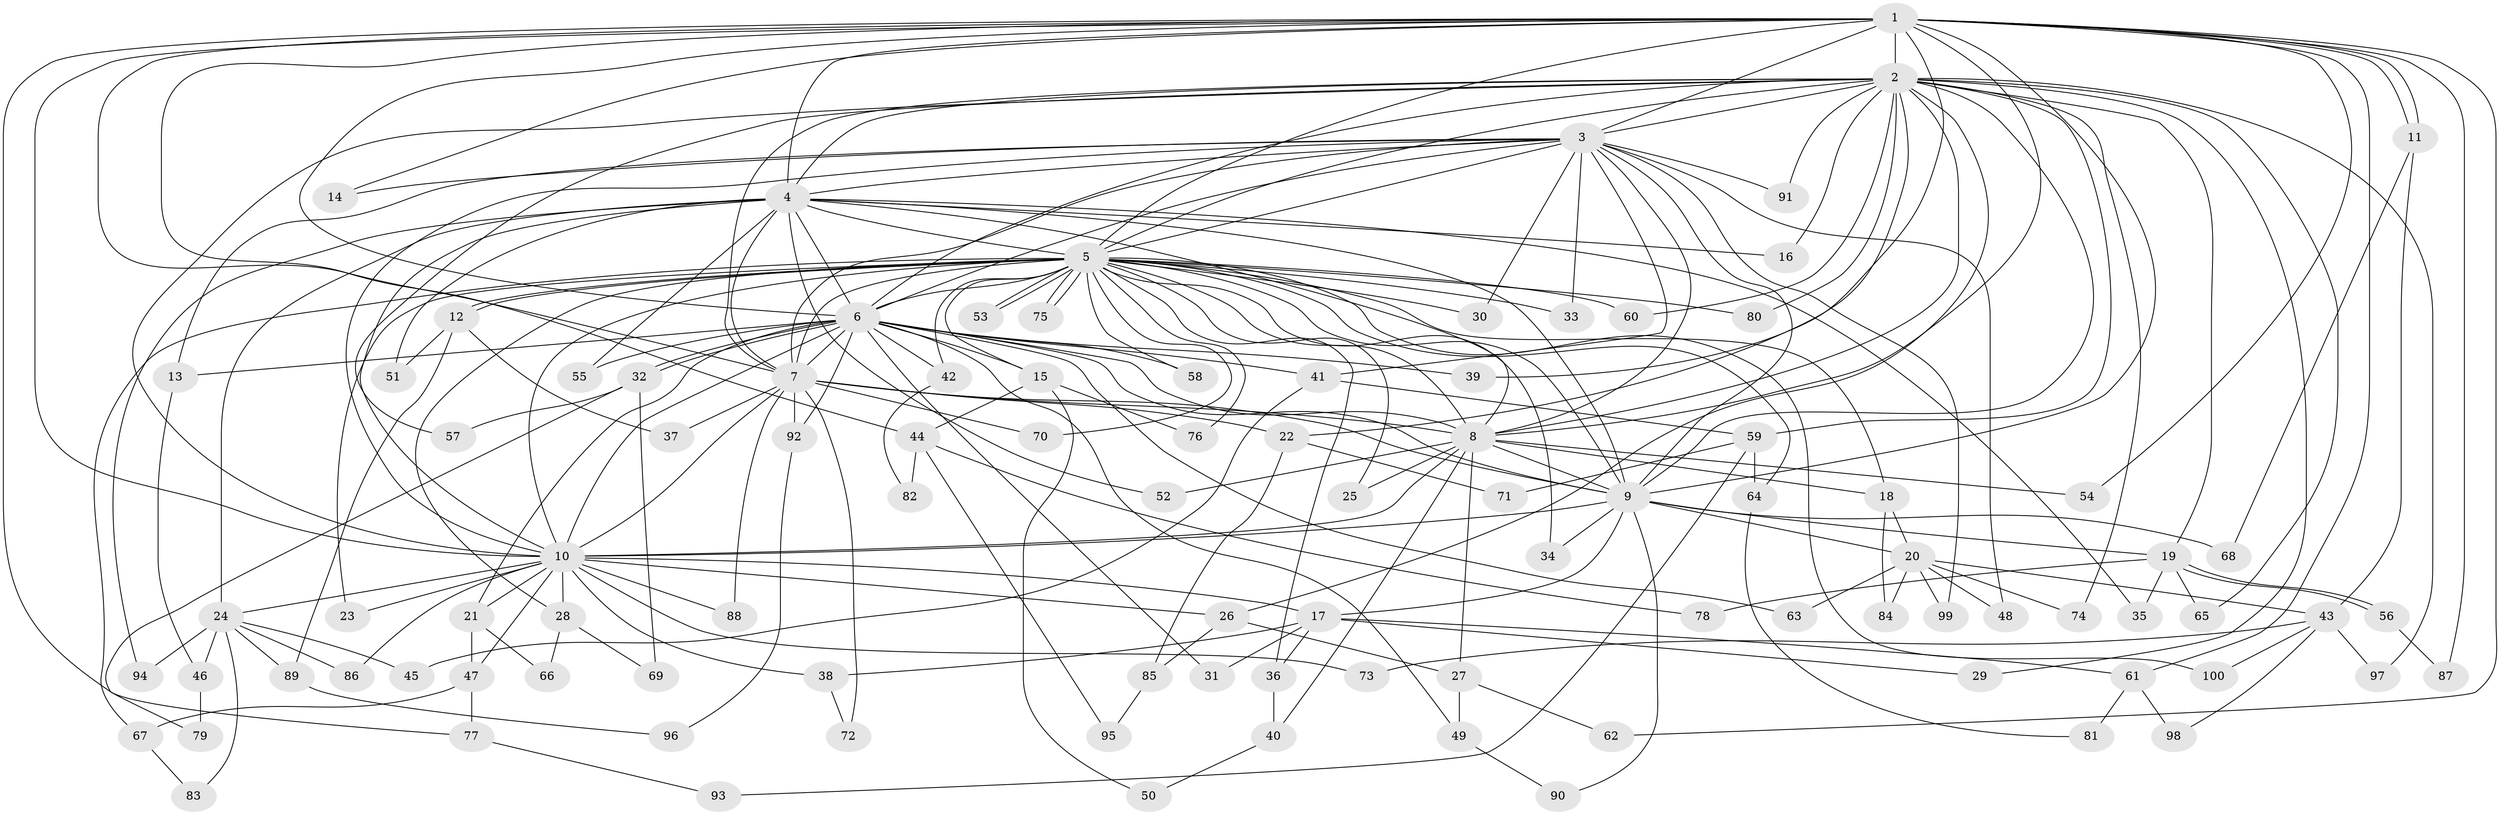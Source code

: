 // Generated by graph-tools (version 1.1) at 2025/38/02/21/25 10:38:52]
// undirected, 100 vertices, 225 edges
graph export_dot {
graph [start="1"]
  node [color=gray90,style=filled];
  1;
  2;
  3;
  4;
  5;
  6;
  7;
  8;
  9;
  10;
  11;
  12;
  13;
  14;
  15;
  16;
  17;
  18;
  19;
  20;
  21;
  22;
  23;
  24;
  25;
  26;
  27;
  28;
  29;
  30;
  31;
  32;
  33;
  34;
  35;
  36;
  37;
  38;
  39;
  40;
  41;
  42;
  43;
  44;
  45;
  46;
  47;
  48;
  49;
  50;
  51;
  52;
  53;
  54;
  55;
  56;
  57;
  58;
  59;
  60;
  61;
  62;
  63;
  64;
  65;
  66;
  67;
  68;
  69;
  70;
  71;
  72;
  73;
  74;
  75;
  76;
  77;
  78;
  79;
  80;
  81;
  82;
  83;
  84;
  85;
  86;
  87;
  88;
  89;
  90;
  91;
  92;
  93;
  94;
  95;
  96;
  97;
  98;
  99;
  100;
  1 -- 2;
  1 -- 3;
  1 -- 4;
  1 -- 5;
  1 -- 6;
  1 -- 7;
  1 -- 8;
  1 -- 9;
  1 -- 10;
  1 -- 11;
  1 -- 11;
  1 -- 14;
  1 -- 39;
  1 -- 44;
  1 -- 54;
  1 -- 61;
  1 -- 62;
  1 -- 77;
  1 -- 87;
  2 -- 3;
  2 -- 4;
  2 -- 5;
  2 -- 6;
  2 -- 7;
  2 -- 8;
  2 -- 9;
  2 -- 10;
  2 -- 16;
  2 -- 19;
  2 -- 22;
  2 -- 26;
  2 -- 29;
  2 -- 57;
  2 -- 59;
  2 -- 60;
  2 -- 65;
  2 -- 74;
  2 -- 80;
  2 -- 91;
  2 -- 97;
  3 -- 4;
  3 -- 5;
  3 -- 6;
  3 -- 7;
  3 -- 8;
  3 -- 9;
  3 -- 10;
  3 -- 13;
  3 -- 14;
  3 -- 30;
  3 -- 33;
  3 -- 41;
  3 -- 48;
  3 -- 91;
  3 -- 99;
  4 -- 5;
  4 -- 6;
  4 -- 7;
  4 -- 8;
  4 -- 9;
  4 -- 10;
  4 -- 16;
  4 -- 24;
  4 -- 35;
  4 -- 51;
  4 -- 52;
  4 -- 55;
  4 -- 94;
  5 -- 6;
  5 -- 7;
  5 -- 8;
  5 -- 9;
  5 -- 10;
  5 -- 12;
  5 -- 12;
  5 -- 15;
  5 -- 18;
  5 -- 23;
  5 -- 25;
  5 -- 28;
  5 -- 30;
  5 -- 33;
  5 -- 34;
  5 -- 36;
  5 -- 42;
  5 -- 53;
  5 -- 53;
  5 -- 58;
  5 -- 60;
  5 -- 64;
  5 -- 67;
  5 -- 70;
  5 -- 75;
  5 -- 75;
  5 -- 76;
  5 -- 80;
  5 -- 100;
  6 -- 7;
  6 -- 8;
  6 -- 9;
  6 -- 10;
  6 -- 13;
  6 -- 15;
  6 -- 21;
  6 -- 31;
  6 -- 32;
  6 -- 32;
  6 -- 39;
  6 -- 41;
  6 -- 42;
  6 -- 49;
  6 -- 55;
  6 -- 58;
  6 -- 63;
  6 -- 92;
  7 -- 8;
  7 -- 9;
  7 -- 10;
  7 -- 22;
  7 -- 37;
  7 -- 70;
  7 -- 72;
  7 -- 88;
  7 -- 92;
  8 -- 9;
  8 -- 10;
  8 -- 18;
  8 -- 25;
  8 -- 27;
  8 -- 40;
  8 -- 52;
  8 -- 54;
  9 -- 10;
  9 -- 17;
  9 -- 19;
  9 -- 20;
  9 -- 34;
  9 -- 68;
  9 -- 90;
  10 -- 17;
  10 -- 21;
  10 -- 23;
  10 -- 24;
  10 -- 26;
  10 -- 28;
  10 -- 38;
  10 -- 47;
  10 -- 73;
  10 -- 86;
  10 -- 88;
  11 -- 43;
  11 -- 68;
  12 -- 37;
  12 -- 51;
  12 -- 89;
  13 -- 46;
  15 -- 44;
  15 -- 50;
  15 -- 76;
  17 -- 29;
  17 -- 31;
  17 -- 36;
  17 -- 38;
  17 -- 61;
  18 -- 20;
  18 -- 84;
  19 -- 35;
  19 -- 56;
  19 -- 56;
  19 -- 65;
  19 -- 78;
  20 -- 43;
  20 -- 48;
  20 -- 63;
  20 -- 74;
  20 -- 84;
  20 -- 99;
  21 -- 47;
  21 -- 66;
  22 -- 71;
  22 -- 85;
  24 -- 45;
  24 -- 46;
  24 -- 83;
  24 -- 86;
  24 -- 89;
  24 -- 94;
  26 -- 27;
  26 -- 85;
  27 -- 49;
  27 -- 62;
  28 -- 66;
  28 -- 69;
  32 -- 57;
  32 -- 69;
  32 -- 79;
  36 -- 40;
  38 -- 72;
  40 -- 50;
  41 -- 45;
  41 -- 59;
  42 -- 82;
  43 -- 73;
  43 -- 97;
  43 -- 98;
  43 -- 100;
  44 -- 78;
  44 -- 82;
  44 -- 95;
  46 -- 79;
  47 -- 67;
  47 -- 77;
  49 -- 90;
  56 -- 87;
  59 -- 64;
  59 -- 71;
  59 -- 93;
  61 -- 81;
  61 -- 98;
  64 -- 81;
  67 -- 83;
  77 -- 93;
  85 -- 95;
  89 -- 96;
  92 -- 96;
}
